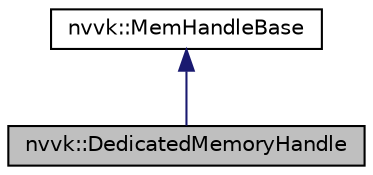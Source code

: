 digraph "nvvk::DedicatedMemoryHandle"
{
 // LATEX_PDF_SIZE
  edge [fontname="Helvetica",fontsize="10",labelfontname="Helvetica",labelfontsize="10"];
  node [fontname="Helvetica",fontsize="10",shape=record];
  Node1 [label="nvvk::DedicatedMemoryHandle",height=0.2,width=0.4,color="black", fillcolor="grey75", style="filled", fontcolor="black",tooltip=" "];
  Node2 -> Node1 [dir="back",color="midnightblue",fontsize="10",style="solid",fontname="Helvetica"];
  Node2 [label="nvvk::MemHandleBase",height=0.2,width=0.4,color="black", fillcolor="white", style="filled",URL="$classnvvk_1_1_mem_handle_base.html",tooltip=" "];
}
